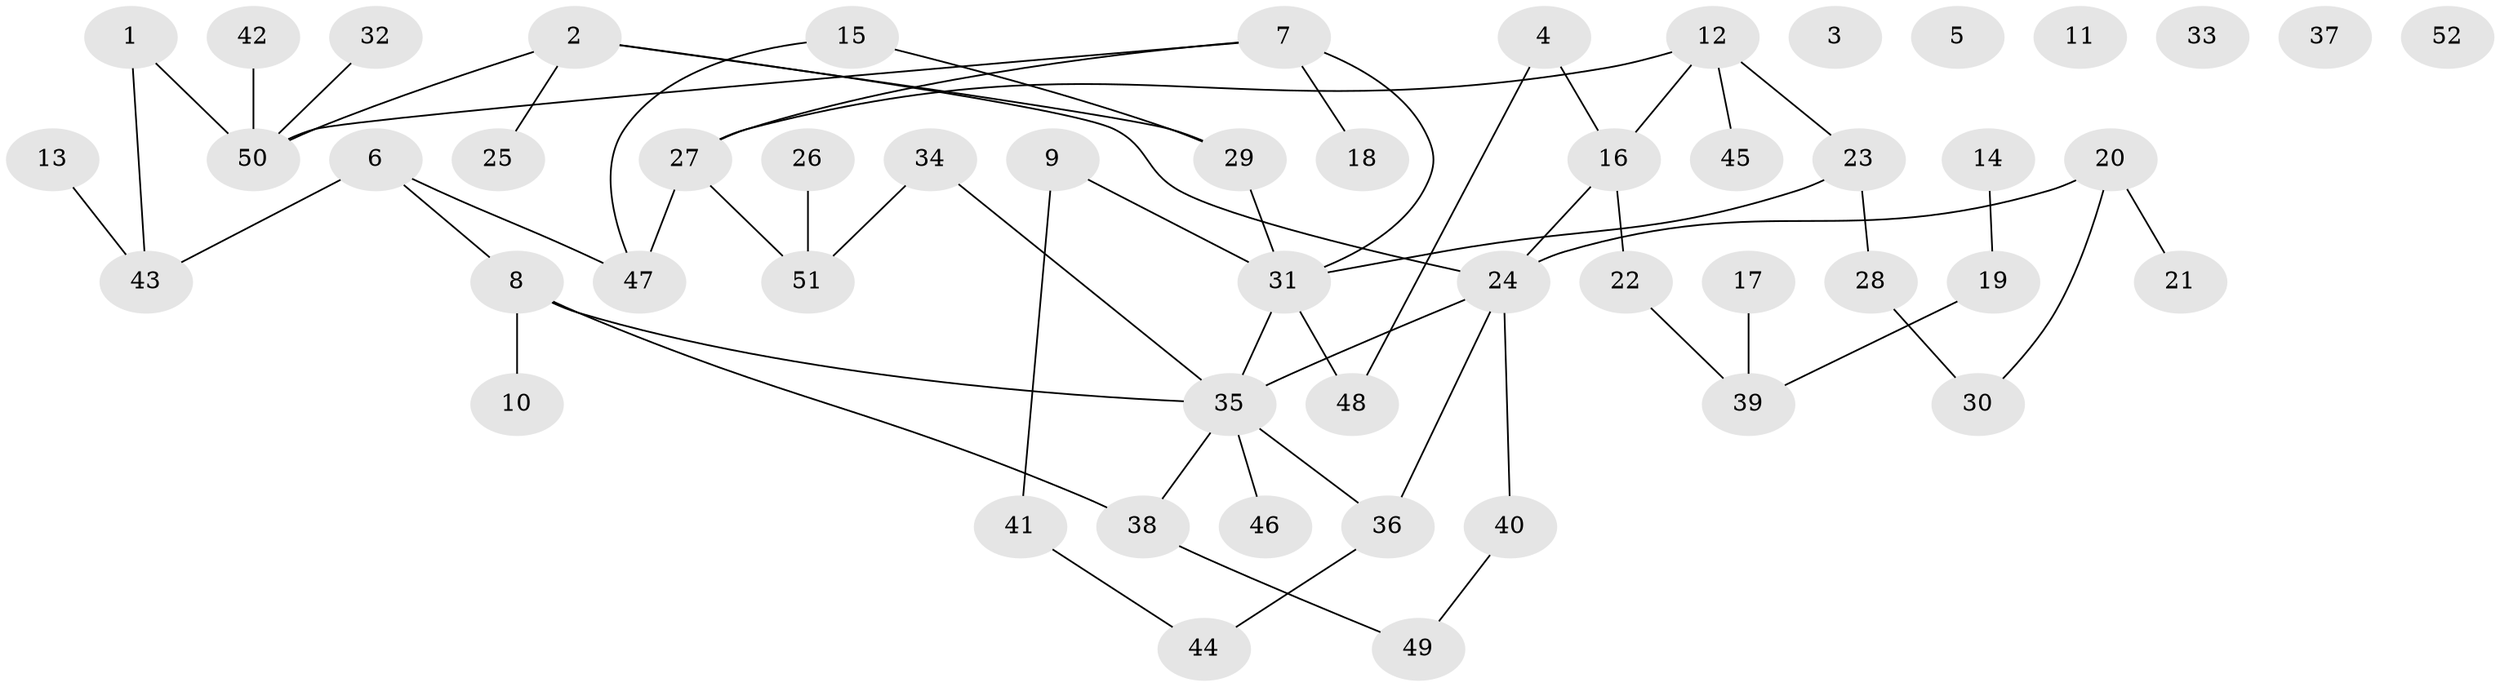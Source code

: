 // coarse degree distribution, {0: 0.16666666666666666, 2: 0.3055555555555556, 1: 0.3055555555555556, 6: 0.05555555555555555, 4: 0.08333333333333333, 9: 0.027777777777777776, 3: 0.027777777777777776, 5: 0.027777777777777776}
// Generated by graph-tools (version 1.1) at 2025/43/03/04/25 21:43:02]
// undirected, 52 vertices, 59 edges
graph export_dot {
graph [start="1"]
  node [color=gray90,style=filled];
  1;
  2;
  3;
  4;
  5;
  6;
  7;
  8;
  9;
  10;
  11;
  12;
  13;
  14;
  15;
  16;
  17;
  18;
  19;
  20;
  21;
  22;
  23;
  24;
  25;
  26;
  27;
  28;
  29;
  30;
  31;
  32;
  33;
  34;
  35;
  36;
  37;
  38;
  39;
  40;
  41;
  42;
  43;
  44;
  45;
  46;
  47;
  48;
  49;
  50;
  51;
  52;
  1 -- 43;
  1 -- 50;
  2 -- 24;
  2 -- 25;
  2 -- 29;
  2 -- 50;
  4 -- 16;
  4 -- 48;
  6 -- 8;
  6 -- 43;
  6 -- 47;
  7 -- 18;
  7 -- 27;
  7 -- 31;
  7 -- 50;
  8 -- 10;
  8 -- 35;
  8 -- 38;
  9 -- 31;
  9 -- 41;
  12 -- 16;
  12 -- 23;
  12 -- 27;
  12 -- 45;
  13 -- 43;
  14 -- 19;
  15 -- 29;
  15 -- 47;
  16 -- 22;
  16 -- 24;
  17 -- 39;
  19 -- 39;
  20 -- 21;
  20 -- 24;
  20 -- 30;
  22 -- 39;
  23 -- 28;
  23 -- 31;
  24 -- 35;
  24 -- 36;
  24 -- 40;
  26 -- 51;
  27 -- 47;
  27 -- 51;
  28 -- 30;
  29 -- 31;
  31 -- 35;
  31 -- 48;
  32 -- 50;
  34 -- 35;
  34 -- 51;
  35 -- 36;
  35 -- 38;
  35 -- 46;
  36 -- 44;
  38 -- 49;
  40 -- 49;
  41 -- 44;
  42 -- 50;
}
